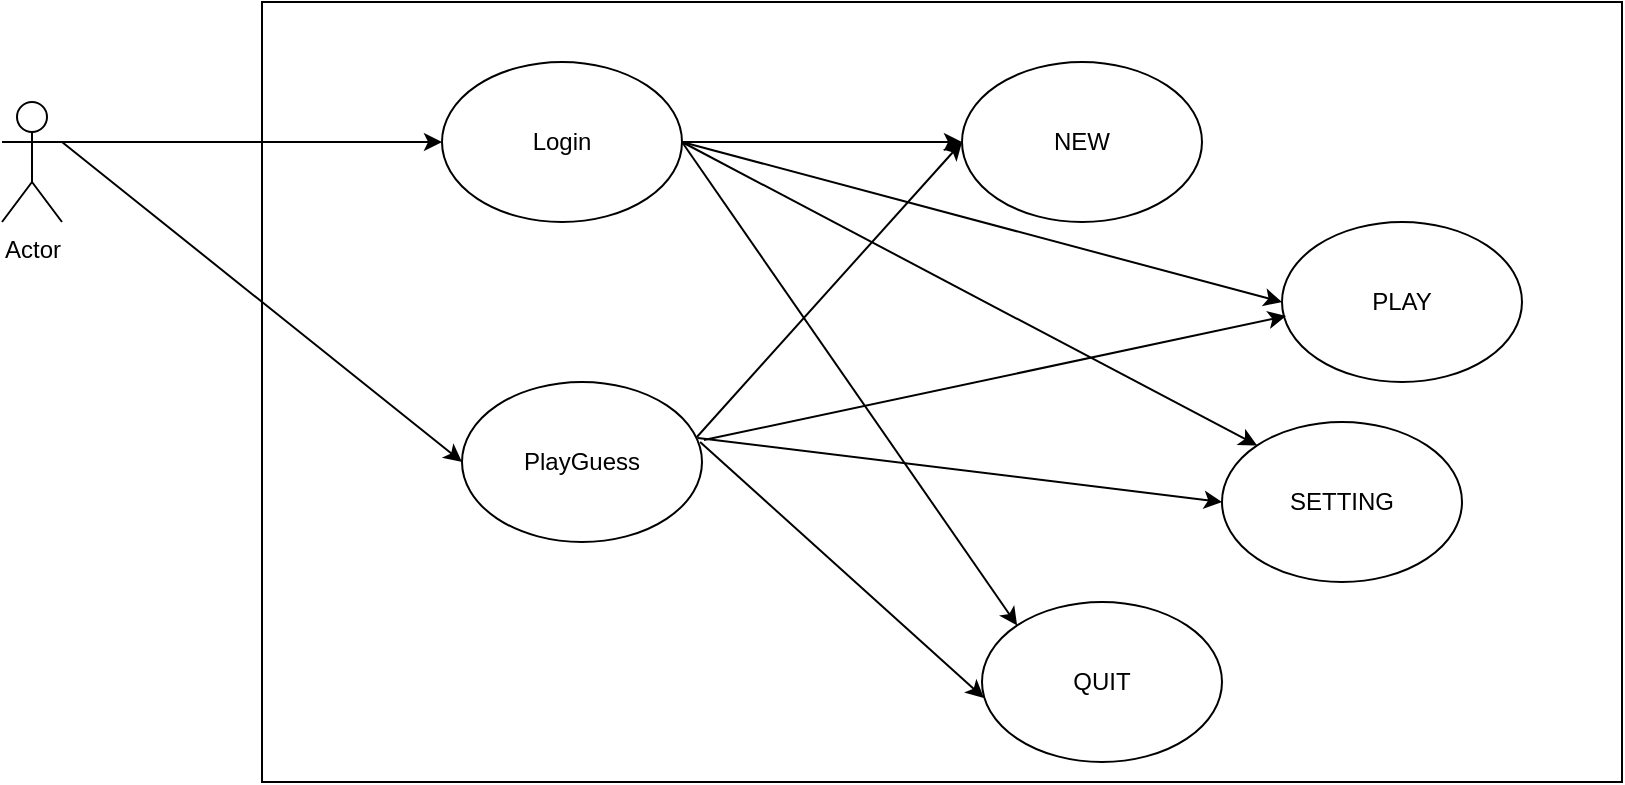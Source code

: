 <mxfile version="15.8.8" type="device"><diagram id="EJXtqGFGAXZMqW-x2nNa" name="Page-1"><mxGraphModel dx="1891" dy="486" grid="1" gridSize="10" guides="1" tooltips="1" connect="1" arrows="1" fold="1" page="1" pageScale="1" pageWidth="827" pageHeight="1169" math="0" shadow="0"><root><mxCell id="0"/><mxCell id="1" parent="0"/><mxCell id="FVdlcQSbb4rF-SeWgmaR-2" value="" style="rounded=0;whiteSpace=wrap;html=1;" vertex="1" parent="1"><mxGeometry x="50" y="380" width="680" height="390" as="geometry"/></mxCell><mxCell id="i3XzaukcNWL1OOgN1BW8-2" value="Actor" style="shape=umlActor;verticalLabelPosition=bottom;verticalAlign=top;html=1;outlineConnect=0;" parent="1" vertex="1"><mxGeometry x="-80" y="430" width="30" height="60" as="geometry"/></mxCell><mxCell id="i3XzaukcNWL1OOgN1BW8-3" value="NEW" style="ellipse;whiteSpace=wrap;html=1;" parent="1" vertex="1"><mxGeometry x="400" y="410" width="120" height="80" as="geometry"/></mxCell><mxCell id="i3XzaukcNWL1OOgN1BW8-5" value="PLAY" style="ellipse;whiteSpace=wrap;html=1;" parent="1" vertex="1"><mxGeometry x="560" y="490" width="120" height="80" as="geometry"/></mxCell><mxCell id="i3XzaukcNWL1OOgN1BW8-6" value="SETTING" style="ellipse;whiteSpace=wrap;html=1;" parent="1" vertex="1"><mxGeometry x="530" y="590" width="120" height="80" as="geometry"/></mxCell><mxCell id="i3XzaukcNWL1OOgN1BW8-7" value="QUIT" style="ellipse;whiteSpace=wrap;html=1;" parent="1" vertex="1"><mxGeometry x="410" y="680" width="120" height="80" as="geometry"/></mxCell><mxCell id="i3XzaukcNWL1OOgN1BW8-11" value="" style="endArrow=classic;html=1;rounded=0;entryX=0;entryY=0.5;entryDx=0;entryDy=0;exitX=0.975;exitY=0.35;exitDx=0;exitDy=0;exitPerimeter=0;" parent="1" source="FVdlcQSbb4rF-SeWgmaR-4" target="i3XzaukcNWL1OOgN1BW8-3" edge="1"><mxGeometry width="50" height="50" relative="1" as="geometry"><mxPoint x="390" y="580" as="sourcePoint"/><mxPoint x="440" y="530" as="targetPoint"/></mxGeometry></mxCell><mxCell id="i3XzaukcNWL1OOgN1BW8-12" value="" style="endArrow=classic;html=1;rounded=0;entryX=0.017;entryY=0.588;entryDx=0;entryDy=0;entryPerimeter=0;exitX=1.008;exitY=0.363;exitDx=0;exitDy=0;exitPerimeter=0;" parent="1" target="i3XzaukcNWL1OOgN1BW8-5" edge="1" source="FVdlcQSbb4rF-SeWgmaR-4"><mxGeometry width="50" height="50" relative="1" as="geometry"><mxPoint x="360" y="530" as="sourcePoint"/><mxPoint x="440" y="530" as="targetPoint"/></mxGeometry></mxCell><mxCell id="i3XzaukcNWL1OOgN1BW8-13" value="" style="endArrow=classic;html=1;rounded=0;entryX=0;entryY=0.5;entryDx=0;entryDy=0;exitX=0.983;exitY=0.35;exitDx=0;exitDy=0;exitPerimeter=0;" parent="1" source="FVdlcQSbb4rF-SeWgmaR-4" target="i3XzaukcNWL1OOgN1BW8-6" edge="1"><mxGeometry width="50" height="50" relative="1" as="geometry"><mxPoint x="170" y="440" as="sourcePoint"/><mxPoint x="440" y="530" as="targetPoint"/></mxGeometry></mxCell><mxCell id="i3XzaukcNWL1OOgN1BW8-14" value="" style="endArrow=classic;html=1;rounded=0;entryX=0.008;entryY=0.6;entryDx=0;entryDy=0;entryPerimeter=0;exitX=0.992;exitY=0.375;exitDx=0;exitDy=0;exitPerimeter=0;" parent="1" source="FVdlcQSbb4rF-SeWgmaR-4" target="i3XzaukcNWL1OOgN1BW8-7" edge="1"><mxGeometry width="50" height="50" relative="1" as="geometry"><mxPoint x="390" y="580" as="sourcePoint"/><mxPoint x="440" y="530" as="targetPoint"/></mxGeometry></mxCell><mxCell id="FVdlcQSbb4rF-SeWgmaR-3" value="Login" style="ellipse;whiteSpace=wrap;html=1;" vertex="1" parent="1"><mxGeometry x="140" y="410" width="120" height="80" as="geometry"/></mxCell><mxCell id="FVdlcQSbb4rF-SeWgmaR-4" value="PlayGuess" style="ellipse;whiteSpace=wrap;html=1;" vertex="1" parent="1"><mxGeometry x="150" y="570" width="120" height="80" as="geometry"/></mxCell><mxCell id="FVdlcQSbb4rF-SeWgmaR-7" value="" style="endArrow=classic;html=1;rounded=0;exitX=1;exitY=0.333;exitDx=0;exitDy=0;exitPerimeter=0;entryX=0;entryY=0.5;entryDx=0;entryDy=0;" edge="1" parent="1" source="i3XzaukcNWL1OOgN1BW8-2" target="FVdlcQSbb4rF-SeWgmaR-4"><mxGeometry width="50" height="50" relative="1" as="geometry"><mxPoint x="390" y="510" as="sourcePoint"/><mxPoint x="440" y="460" as="targetPoint"/></mxGeometry></mxCell><mxCell id="FVdlcQSbb4rF-SeWgmaR-8" value="" style="endArrow=classic;html=1;rounded=0;entryX=0;entryY=0.5;entryDx=0;entryDy=0;exitX=1;exitY=0.333;exitDx=0;exitDy=0;exitPerimeter=0;" edge="1" parent="1" source="i3XzaukcNWL1OOgN1BW8-2" target="FVdlcQSbb4rF-SeWgmaR-3"><mxGeometry width="50" height="50" relative="1" as="geometry"><mxPoint x="-60" y="530" as="sourcePoint"/><mxPoint x="440" y="460" as="targetPoint"/></mxGeometry></mxCell><mxCell id="FVdlcQSbb4rF-SeWgmaR-9" value="" style="endArrow=classic;html=1;rounded=0;entryX=0;entryY=0.5;entryDx=0;entryDy=0;exitX=1;exitY=0.5;exitDx=0;exitDy=0;" edge="1" parent="1" source="FVdlcQSbb4rF-SeWgmaR-3" target="i3XzaukcNWL1OOgN1BW8-3"><mxGeometry width="50" height="50" relative="1" as="geometry"><mxPoint x="262.426" y="591.716" as="sourcePoint"/><mxPoint x="410" y="460" as="targetPoint"/></mxGeometry></mxCell><mxCell id="FVdlcQSbb4rF-SeWgmaR-10" value="" style="endArrow=classic;html=1;rounded=0;entryX=0;entryY=0.5;entryDx=0;entryDy=0;exitX=1;exitY=0.5;exitDx=0;exitDy=0;" edge="1" parent="1" source="FVdlcQSbb4rF-SeWgmaR-3" target="i3XzaukcNWL1OOgN1BW8-5"><mxGeometry width="50" height="50" relative="1" as="geometry"><mxPoint x="277.96" y="610" as="sourcePoint"/><mxPoint x="572.04" y="547.04" as="targetPoint"/></mxGeometry></mxCell><mxCell id="FVdlcQSbb4rF-SeWgmaR-11" value="" style="endArrow=classic;html=1;rounded=0;entryX=0;entryY=0;entryDx=0;entryDy=0;exitX=1;exitY=0.5;exitDx=0;exitDy=0;" edge="1" parent="1" source="FVdlcQSbb4rF-SeWgmaR-3" target="i3XzaukcNWL1OOgN1BW8-6"><mxGeometry width="50" height="50" relative="1" as="geometry"><mxPoint x="280" y="627.04" as="sourcePoint"/><mxPoint x="540" y="640" as="targetPoint"/></mxGeometry></mxCell><mxCell id="FVdlcQSbb4rF-SeWgmaR-12" value="" style="endArrow=classic;html=1;rounded=0;entryX=0;entryY=0;entryDx=0;entryDy=0;" edge="1" parent="1" target="i3XzaukcNWL1OOgN1BW8-7"><mxGeometry width="50" height="50" relative="1" as="geometry"><mxPoint x="260" y="450" as="sourcePoint"/><mxPoint x="420.96" y="738" as="targetPoint"/></mxGeometry></mxCell></root></mxGraphModel></diagram></mxfile>